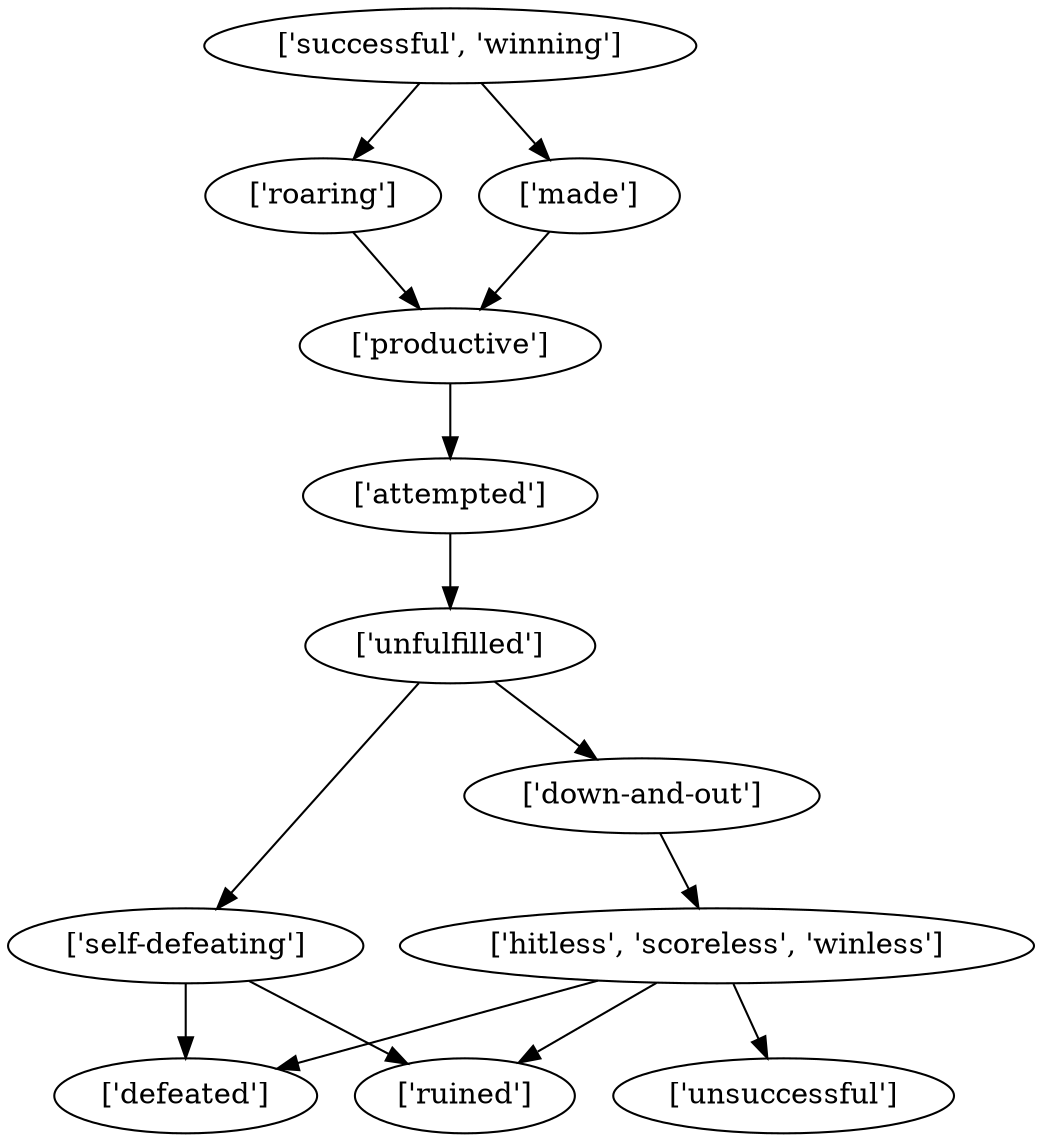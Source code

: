 strict digraph  {
	"['down-and-out']" -> "['hitless', 'scoreless', 'winless']";
	"['hitless', 'scoreless', 'winless']" -> "['ruined']";
	"['hitless', 'scoreless', 'winless']" -> "['defeated']";
	"['hitless', 'scoreless', 'winless']" -> "['unsuccessful']";
	"['unfulfilled']" -> "['down-and-out']";
	"['unfulfilled']" -> "['self-defeating']";
	"['self-defeating']" -> "['ruined']";
	"['self-defeating']" -> "['defeated']";
	"['productive']" -> "['attempted']";
	"['attempted']" -> "['unfulfilled']";
	"['roaring']" -> "['productive']";
	"['successful', 'winning']" -> "['roaring']";
	"['successful', 'winning']" -> "['made']";
	"['made']" -> "['productive']";
}
